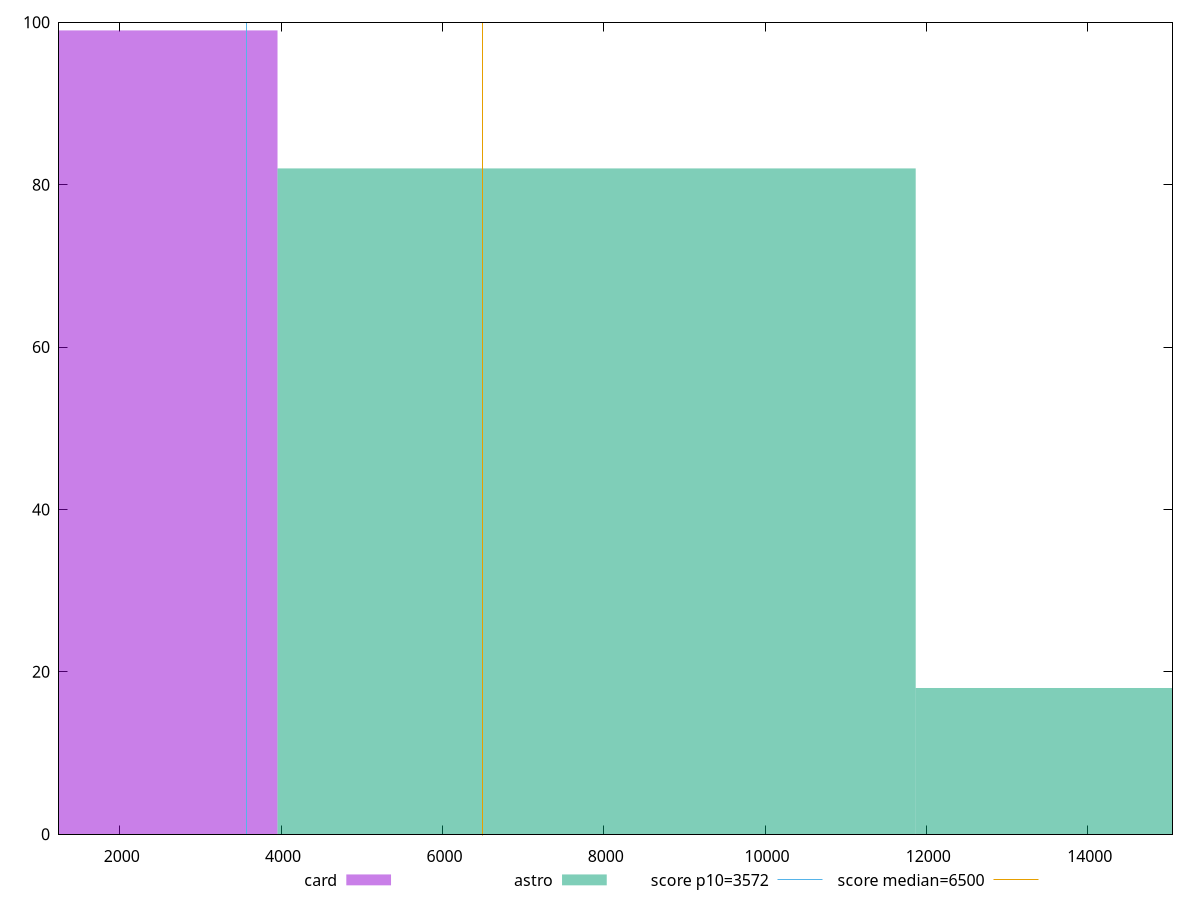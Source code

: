 reset

$card <<EOF
0 99
EOF

$astro <<EOF
7911.8537560535215 82
15823.707512107043 18
EOF

set key outside below
set boxwidth 7911.8537560535215
set xrange [1246.788:15051.487000000001]
set yrange [0:100]
set trange [0:100]
set style fill transparent solid 0.5 noborder

set parametric
set terminal svg size 640, 500 enhanced background rgb 'white'
set output "report/report_00029_2021-02-24T13-36-40.390Z/first-cpu-idle/comparison/histogram/2_vs_3.svg"

plot $card title "card" with boxes, \
     $astro title "astro" with boxes, \
     3572,t title "score p10=3572", \
     6500,t title "score median=6500"

reset
